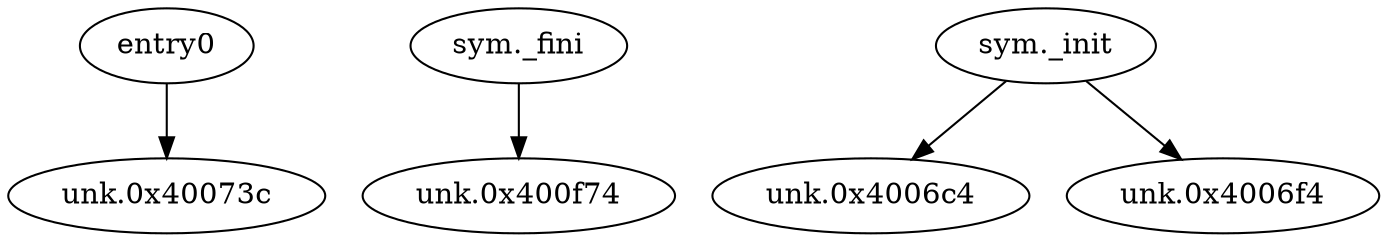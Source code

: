 digraph code {
  "0x00400730" [label="entry0"];
  "0x00400730" -> "0x0040073c";
  "0x0040073c" [label="unk.0x40073c"];
  "0x00400f50" [label="sym._fini"];
  "0x00400f50" -> "0x00400f74";
  "0x00400f74" [label="unk.0x400f74"];
  "0x004006a0" [label="sym._init"];
  "0x004006a0" -> "0x004006c4";
  "0x004006c4" [label="unk.0x4006c4"];
  "0x004006a0" -> "0x004006f4";
  "0x004006f4" [label="unk.0x4006f4"];
}